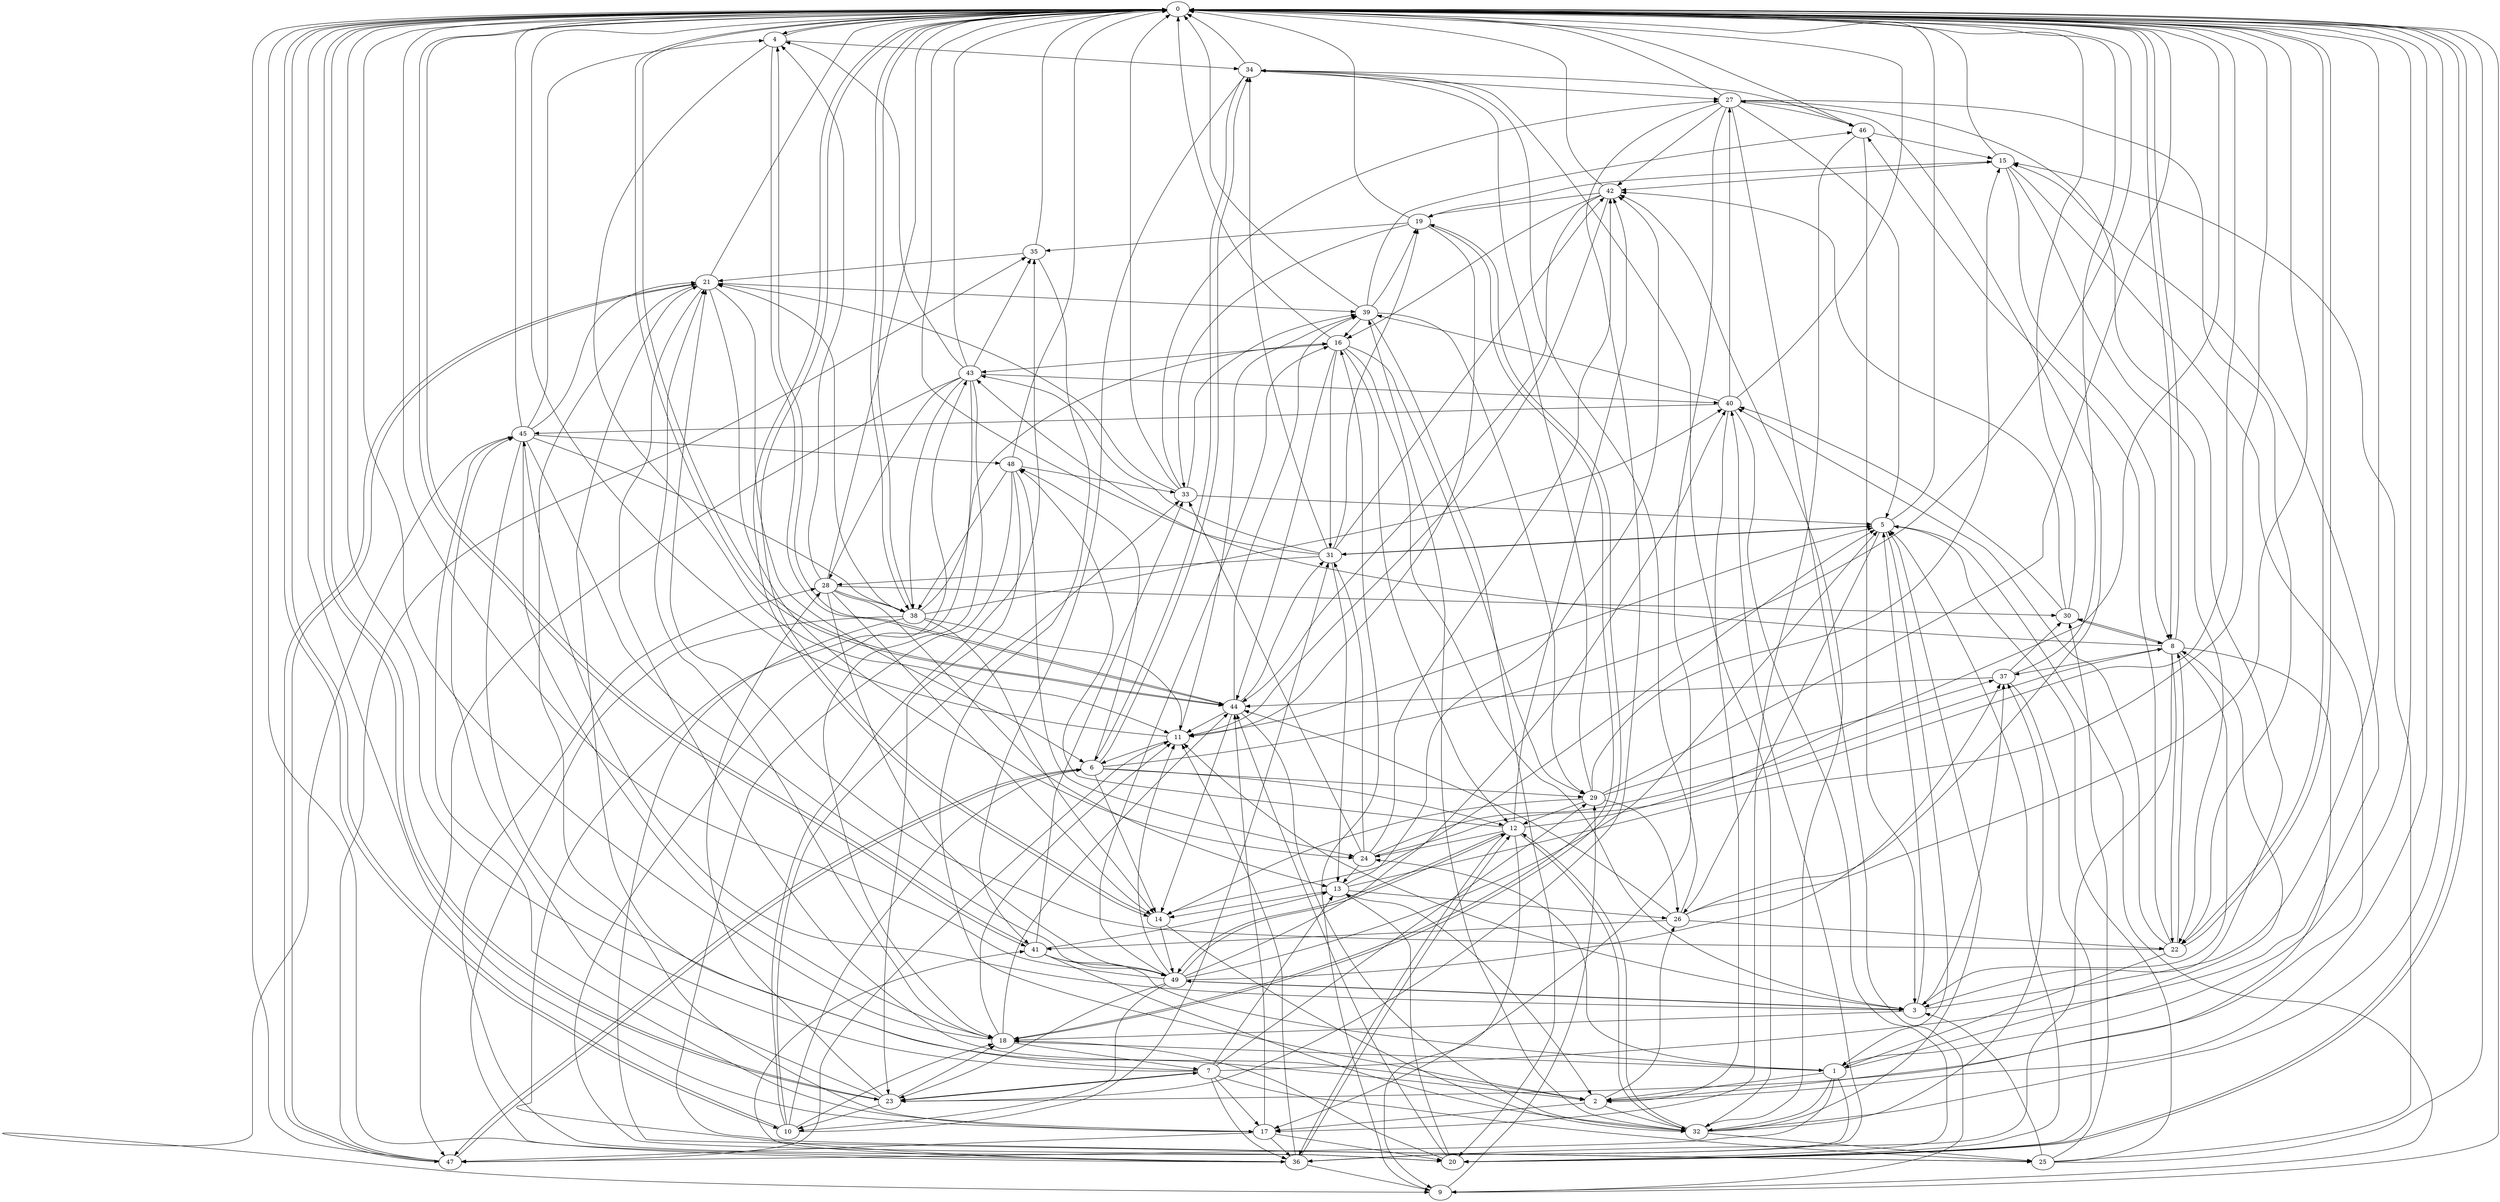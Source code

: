 strict digraph "" {
	0	 [component_delay=3];
	4	 [component_delay=3];
	0 -> 4	 [wire_delay=1];
	8	 [component_delay=3];
	0 -> 8	 [wire_delay=1];
	10	 [component_delay=3];
	0 -> 10	 [wire_delay=1];
	14	 [component_delay=3];
	0 -> 14	 [wire_delay=1];
	20	 [component_delay=3];
	0 -> 20	 [wire_delay=1];
	22	 [component_delay=3];
	0 -> 22	 [wire_delay=1];
	23	 [component_delay=3];
	0 -> 23	 [wire_delay=1];
	38	 [component_delay=3];
	0 -> 38	 [wire_delay=1];
	41	 [component_delay=3];
	0 -> 41	 [wire_delay=1];
	44	 [component_delay=3];
	0 -> 44	 [wire_delay=1];
	1	 [component_delay=3];
	1 -> 0	 [wire_delay=1];
	2	 [component_delay=3];
	1 -> 2	 [wire_delay=1];
	1 -> 8	 [wire_delay=1];
	24	 [component_delay=3];
	1 -> 24	 [wire_delay=1];
	32	 [component_delay=3];
	1 -> 32	 [wire_delay=1];
	36	 [component_delay=3];
	1 -> 36	 [wire_delay=1];
	47	 [component_delay=3];
	1 -> 47	 [wire_delay=1];
	2 -> 0	 [wire_delay=1];
	17	 [component_delay=3];
	2 -> 17	 [wire_delay=1];
	26	 [component_delay=3];
	2 -> 26	 [wire_delay=1];
	2 -> 32	 [wire_delay=1];
	3	 [component_delay=3];
	3 -> 0	 [wire_delay=1];
	5	 [component_delay=3];
	3 -> 5	 [wire_delay=1];
	11	 [component_delay=3];
	3 -> 11	 [wire_delay=1];
	18	 [component_delay=3];
	3 -> 18	 [wire_delay=1];
	37	 [component_delay=3];
	3 -> 37	 [wire_delay=1];
	45	 [component_delay=3];
	3 -> 45	 [wire_delay=1];
	49	 [component_delay=3];
	3 -> 49	 [wire_delay=1];
	4 -> 0	 [wire_delay=1];
	4 -> 11	 [wire_delay=1];
	34	 [component_delay=3];
	4 -> 34	 [wire_delay=1];
	4 -> 44	 [wire_delay=1];
	5 -> 0	 [wire_delay=1];
	5 -> 1	 [wire_delay=1];
	9	 [component_delay=3];
	5 -> 9	 [wire_delay=1];
	5 -> 26	 [wire_delay=1];
	31	 [component_delay=3];
	5 -> 31	 [wire_delay=1];
	6	 [component_delay=3];
	6 -> 0	 [wire_delay=1];
	12	 [component_delay=3];
	6 -> 12	 [wire_delay=1];
	6 -> 14	 [wire_delay=1];
	29	 [component_delay=3];
	6 -> 29	 [wire_delay=1];
	6 -> 34	 [wire_delay=1];
	6 -> 47	 [wire_delay=1];
	48	 [component_delay=3];
	6 -> 48	 [wire_delay=1];
	7	 [component_delay=3];
	7 -> 0	 [wire_delay=1];
	13	 [component_delay=3];
	7 -> 13	 [wire_delay=1];
	15	 [component_delay=3];
	7 -> 15	 [wire_delay=1];
	7 -> 17	 [wire_delay=1];
	21	 [component_delay=3];
	7 -> 21	 [wire_delay=1];
	7 -> 23	 [wire_delay=1];
	25	 [component_delay=3];
	7 -> 25	 [wire_delay=1];
	7 -> 29	 [wire_delay=1];
	7 -> 36	 [wire_delay=1];
	8 -> 0	 [wire_delay=1];
	8 -> 2	 [wire_delay=1];
	8 -> 3	 [wire_delay=1];
	8 -> 22	 [wire_delay=1];
	30	 [component_delay=3];
	8 -> 30	 [wire_delay=1];
	8 -> 36	 [wire_delay=1];
	8 -> 37	 [wire_delay=1];
	43	 [component_delay=3];
	8 -> 43	 [wire_delay=1];
	9 -> 0	 [wire_delay=1];
	16	 [component_delay=3];
	9 -> 16	 [wire_delay=1];
	9 -> 29	 [wire_delay=1];
	10 -> 0	 [wire_delay=1];
	10 -> 6	 [wire_delay=1];
	10 -> 18	 [wire_delay=1];
	10 -> 31	 [wire_delay=1];
	33	 [component_delay=3];
	10 -> 33	 [wire_delay=1];
	35	 [component_delay=3];
	10 -> 35	 [wire_delay=1];
	11 -> 0	 [wire_delay=1];
	11 -> 5	 [wire_delay=1];
	11 -> 6	 [wire_delay=1];
	39	 [component_delay=3];
	11 -> 39	 [wire_delay=1];
	12 -> 0	 [wire_delay=1];
	12 -> 9	 [wire_delay=1];
	12 -> 24	 [wire_delay=1];
	12 -> 32	 [wire_delay=1];
	12 -> 36	 [wire_delay=1];
	42	 [component_delay=3];
	12 -> 42	 [wire_delay=1];
	12 -> 48	 [wire_delay=1];
	12 -> 49	 [wire_delay=1];
	13 -> 0	 [wire_delay=1];
	13 -> 2	 [wire_delay=1];
	13 -> 14	 [wire_delay=1];
	13 -> 26	 [wire_delay=1];
	13 -> 42	 [wire_delay=1];
	14 -> 0	 [wire_delay=1];
	14 -> 5	 [wire_delay=1];
	14 -> 32	 [wire_delay=1];
	14 -> 49	 [wire_delay=1];
	15 -> 0	 [wire_delay=1];
	15 -> 8	 [wire_delay=1];
	15 -> 22	 [wire_delay=1];
	15 -> 23	 [wire_delay=1];
	15 -> 42	 [wire_delay=1];
	16 -> 0	 [wire_delay=1];
	16 -> 3	 [wire_delay=1];
	16 -> 12	 [wire_delay=1];
	16 -> 29	 [wire_delay=1];
	16 -> 31	 [wire_delay=1];
	16 -> 43	 [wire_delay=1];
	16 -> 44	 [wire_delay=1];
	17 -> 0	 [wire_delay=1];
	17 -> 20	 [wire_delay=1];
	17 -> 36	 [wire_delay=1];
	17 -> 44	 [wire_delay=1];
	17 -> 45	 [wire_delay=1];
	17 -> 47	 [wire_delay=1];
	18 -> 0	 [wire_delay=1];
	18 -> 1	 [wire_delay=1];
	18 -> 7	 [wire_delay=1];
	18 -> 11	 [wire_delay=1];
	19	 [component_delay=3];
	18 -> 19	 [wire_delay=1];
	18 -> 21	 [wire_delay=1];
	18 -> 44	 [wire_delay=1];
	19 -> 0	 [wire_delay=1];
	19 -> 11	 [wire_delay=1];
	19 -> 15	 [wire_delay=1];
	19 -> 18	 [wire_delay=1];
	19 -> 33	 [wire_delay=1];
	19 -> 35	 [wire_delay=1];
	20 -> 0	 [wire_delay=1];
	20 -> 5	 [wire_delay=1];
	20 -> 13	 [wire_delay=1];
	20 -> 18	 [wire_delay=1];
	28	 [component_delay=3];
	20 -> 28	 [wire_delay=1];
	20 -> 44	 [wire_delay=1];
	21 -> 0	 [wire_delay=1];
	21 -> 2	 [wire_delay=1];
	21 -> 6	 [wire_delay=1];
	21 -> 17	 [wire_delay=1];
	21 -> 24	 [wire_delay=1];
	21 -> 39	 [wire_delay=1];
	21 -> 47	 [wire_delay=1];
	22 -> 0	 [wire_delay=1];
	22 -> 1	 [wire_delay=1];
	22 -> 8	 [wire_delay=1];
	22 -> 21	 [wire_delay=1];
	40	 [component_delay=3];
	22 -> 40	 [wire_delay=1];
	46	 [component_delay=3];
	22 -> 46	 [wire_delay=1];
	23 -> 0	 [wire_delay=1];
	23 -> 7	 [wire_delay=1];
	23 -> 10	 [wire_delay=1];
	23 -> 18	 [wire_delay=1];
	23 -> 28	 [wire_delay=1];
	23 -> 45	 [wire_delay=1];
	24 -> 0	 [wire_delay=1];
	24 -> 8	 [wire_delay=1];
	24 -> 13	 [wire_delay=1];
	24 -> 31	 [wire_delay=1];
	24 -> 33	 [wire_delay=1];
	24 -> 42	 [wire_delay=1];
	25 -> 0	 [wire_delay=1];
	25 -> 3	 [wire_delay=1];
	25 -> 5	 [wire_delay=1];
	25 -> 15	 [wire_delay=1];
	25 -> 30	 [wire_delay=1];
	26 -> 0	 [wire_delay=1];
	26 -> 22	 [wire_delay=1];
	27	 [component_delay=3];
	26 -> 27	 [wire_delay=1];
	26 -> 34	 [wire_delay=1];
	26 -> 41	 [wire_delay=1];
	26 -> 44	 [wire_delay=1];
	27 -> 0	 [wire_delay=1];
	27 -> 3	 [wire_delay=1];
	27 -> 5	 [wire_delay=1];
	27 -> 9	 [wire_delay=1];
	27 -> 17	 [wire_delay=1];
	27 -> 22	 [wire_delay=1];
	27 -> 23	 [wire_delay=1];
	27 -> 42	 [wire_delay=1];
	27 -> 46	 [wire_delay=1];
	28 -> 0	 [wire_delay=1];
	28 -> 4	 [wire_delay=1];
	28 -> 13	 [wire_delay=1];
	28 -> 14	 [wire_delay=1];
	28 -> 30	 [wire_delay=1];
	28 -> 38	 [wire_delay=1];
	28 -> 49	 [wire_delay=1];
	29 -> 0	 [wire_delay=1];
	29 -> 12	 [wire_delay=1];
	29 -> 14	 [wire_delay=1];
	29 -> 15	 [wire_delay=1];
	29 -> 26	 [wire_delay=1];
	29 -> 34	 [wire_delay=1];
	29 -> 37	 [wire_delay=1];
	30 -> 0	 [wire_delay=1];
	30 -> 8	 [wire_delay=1];
	30 -> 40	 [wire_delay=1];
	30 -> 42	 [wire_delay=1];
	31 -> 0	 [wire_delay=1];
	31 -> 5	 [wire_delay=1];
	31 -> 13	 [wire_delay=1];
	31 -> 19	 [wire_delay=1];
	31 -> 28	 [wire_delay=1];
	31 -> 34	 [wire_delay=1];
	31 -> 42	 [wire_delay=1];
	31 -> 43	 [wire_delay=1];
	32 -> 0	 [wire_delay=1];
	32 -> 5	 [wire_delay=1];
	32 -> 12	 [wire_delay=1];
	32 -> 25	 [wire_delay=1];
	32 -> 37	 [wire_delay=1];
	32 -> 39	 [wire_delay=1];
	32 -> 42	 [wire_delay=1];
	33 -> 0	 [wire_delay=1];
	33 -> 5	 [wire_delay=1];
	33 -> 21	 [wire_delay=1];
	33 -> 27	 [wire_delay=1];
	33 -> 39	 [wire_delay=1];
	34 -> 0	 [wire_delay=1];
	34 -> 6	 [wire_delay=1];
	34 -> 27	 [wire_delay=1];
	34 -> 32	 [wire_delay=1];
	34 -> 41	 [wire_delay=1];
	34 -> 46	 [wire_delay=1];
	35 -> 0	 [wire_delay=1];
	35 -> 2	 [wire_delay=1];
	35 -> 21	 [wire_delay=1];
	36 -> 0	 [wire_delay=1];
	36 -> 9	 [wire_delay=1];
	36 -> 11	 [wire_delay=1];
	36 -> 12	 [wire_delay=1];
	36 -> 40	 [wire_delay=1];
	36 -> 41	 [wire_delay=1];
	36 -> 43	 [wire_delay=1];
	37 -> 0	 [wire_delay=1];
	37 -> 20	 [wire_delay=1];
	37 -> 30	 [wire_delay=1];
	37 -> 44	 [wire_delay=1];
	38 -> 0	 [wire_delay=1];
	38 -> 11	 [wire_delay=1];
	38 -> 14	 [wire_delay=1];
	38 -> 16	 [wire_delay=1];
	38 -> 21	 [wire_delay=1];
	38 -> 25	 [wire_delay=1];
	38 -> 36	 [wire_delay=1];
	38 -> 40	 [wire_delay=1];
	39 -> 0	 [wire_delay=1];
	39 -> 16	 [wire_delay=1];
	39 -> 19	 [wire_delay=1];
	39 -> 20	 [wire_delay=1];
	39 -> 29	 [wire_delay=1];
	39 -> 46	 [wire_delay=1];
	40 -> 0	 [wire_delay=1];
	40 -> 2	 [wire_delay=1];
	40 -> 20	 [wire_delay=1];
	40 -> 27	 [wire_delay=1];
	40 -> 39	 [wire_delay=1];
	40 -> 45	 [wire_delay=1];
	41 -> 0	 [wire_delay=1];
	41 -> 1	 [wire_delay=1];
	41 -> 13	 [wire_delay=1];
	41 -> 32	 [wire_delay=1];
	41 -> 33	 [wire_delay=1];
	41 -> 49	 [wire_delay=1];
	42 -> 0	 [wire_delay=1];
	42 -> 11	 [wire_delay=1];
	42 -> 16	 [wire_delay=1];
	42 -> 19	 [wire_delay=1];
	42 -> 44	 [wire_delay=1];
	43 -> 0	 [wire_delay=1];
	43 -> 4	 [wire_delay=1];
	43 -> 18	 [wire_delay=1];
	43 -> 20	 [wire_delay=1];
	43 -> 28	 [wire_delay=1];
	43 -> 35	 [wire_delay=1];
	43 -> 38	 [wire_delay=1];
	43 -> 40	 [wire_delay=1];
	43 -> 47	 [wire_delay=1];
	44 -> 0	 [wire_delay=1];
	44 -> 4	 [wire_delay=1];
	44 -> 11	 [wire_delay=1];
	44 -> 14	 [wire_delay=1];
	44 -> 31	 [wire_delay=1];
	44 -> 32	 [wire_delay=1];
	44 -> 39	 [wire_delay=1];
	45 -> 0	 [wire_delay=1];
	45 -> 2	 [wire_delay=1];
	45 -> 4	 [wire_delay=1];
	45 -> 9	 [wire_delay=1];
	45 -> 18	 [wire_delay=1];
	45 -> 21	 [wire_delay=1];
	45 -> 38	 [wire_delay=1];
	45 -> 48	 [wire_delay=1];
	45 -> 49	 [wire_delay=1];
	46 -> 0	 [wire_delay=1];
	46 -> 3	 [wire_delay=1];
	46 -> 15	 [wire_delay=1];
	46 -> 17	 [wire_delay=1];
	47 -> 0	 [wire_delay=1];
	47 -> 6	 [wire_delay=1];
	47 -> 11	 [wire_delay=1];
	47 -> 21	 [wire_delay=1];
	47 -> 35	 [wire_delay=1];
	48 -> 0	 [wire_delay=1];
	48 -> 23	 [wire_delay=1];
	48 -> 24	 [wire_delay=1];
	48 -> 25	 [wire_delay=1];
	48 -> 33	 [wire_delay=1];
	48 -> 38	 [wire_delay=1];
	49 -> 0	 [wire_delay=1];
	49 -> 3	 [wire_delay=1];
	49 -> 5	 [wire_delay=1];
	49 -> 10	 [wire_delay=1];
	49 -> 11	 [wire_delay=1];
	49 -> 12	 [wire_delay=1];
	49 -> 16	 [wire_delay=1];
	49 -> 23	 [wire_delay=1];
	49 -> 37	 [wire_delay=1];
	49 -> 40	 [wire_delay=1];
}
